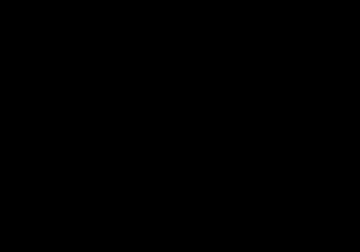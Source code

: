 set terminal pngcairo nocrop enhanced font "verdana,8" size 640,400
set output "aura_grandpa_result.eps"

set terminal postscript eps enhanced color font 'Times-Roman,18'

set title "AURA-GRANDPA Consensus for 4 to 24 nodes"

set grid ytics lc rgb "black" lw 1.5 lt 0.1
set grid xtics lc rgb "black" lw 1.5 lt 0.1


set xlabel "Input TPS"
set ylabel "Output TPS"

# set yrange [0 to 1000]

set key at graph 0.25, 0.95

#csv settings:
# set key autotitle columnhead
set datafile separator comma


$data << EOD
200, 185.35, 196.25
400, 370.54, 370.54
600, 476.34, 417.35
800, 370.54, 333.37
1000, 456.28, 300.31
1200, 474.32, 277.24
1400, 446.11, 237.87
1600, 443.2, 334.13
EOD

plot "$data" using 1:2 with linespoints lw 2 title "4 nodes", \
    "$data" using 1:3 with linespoints lw 2 title "8 nodes"